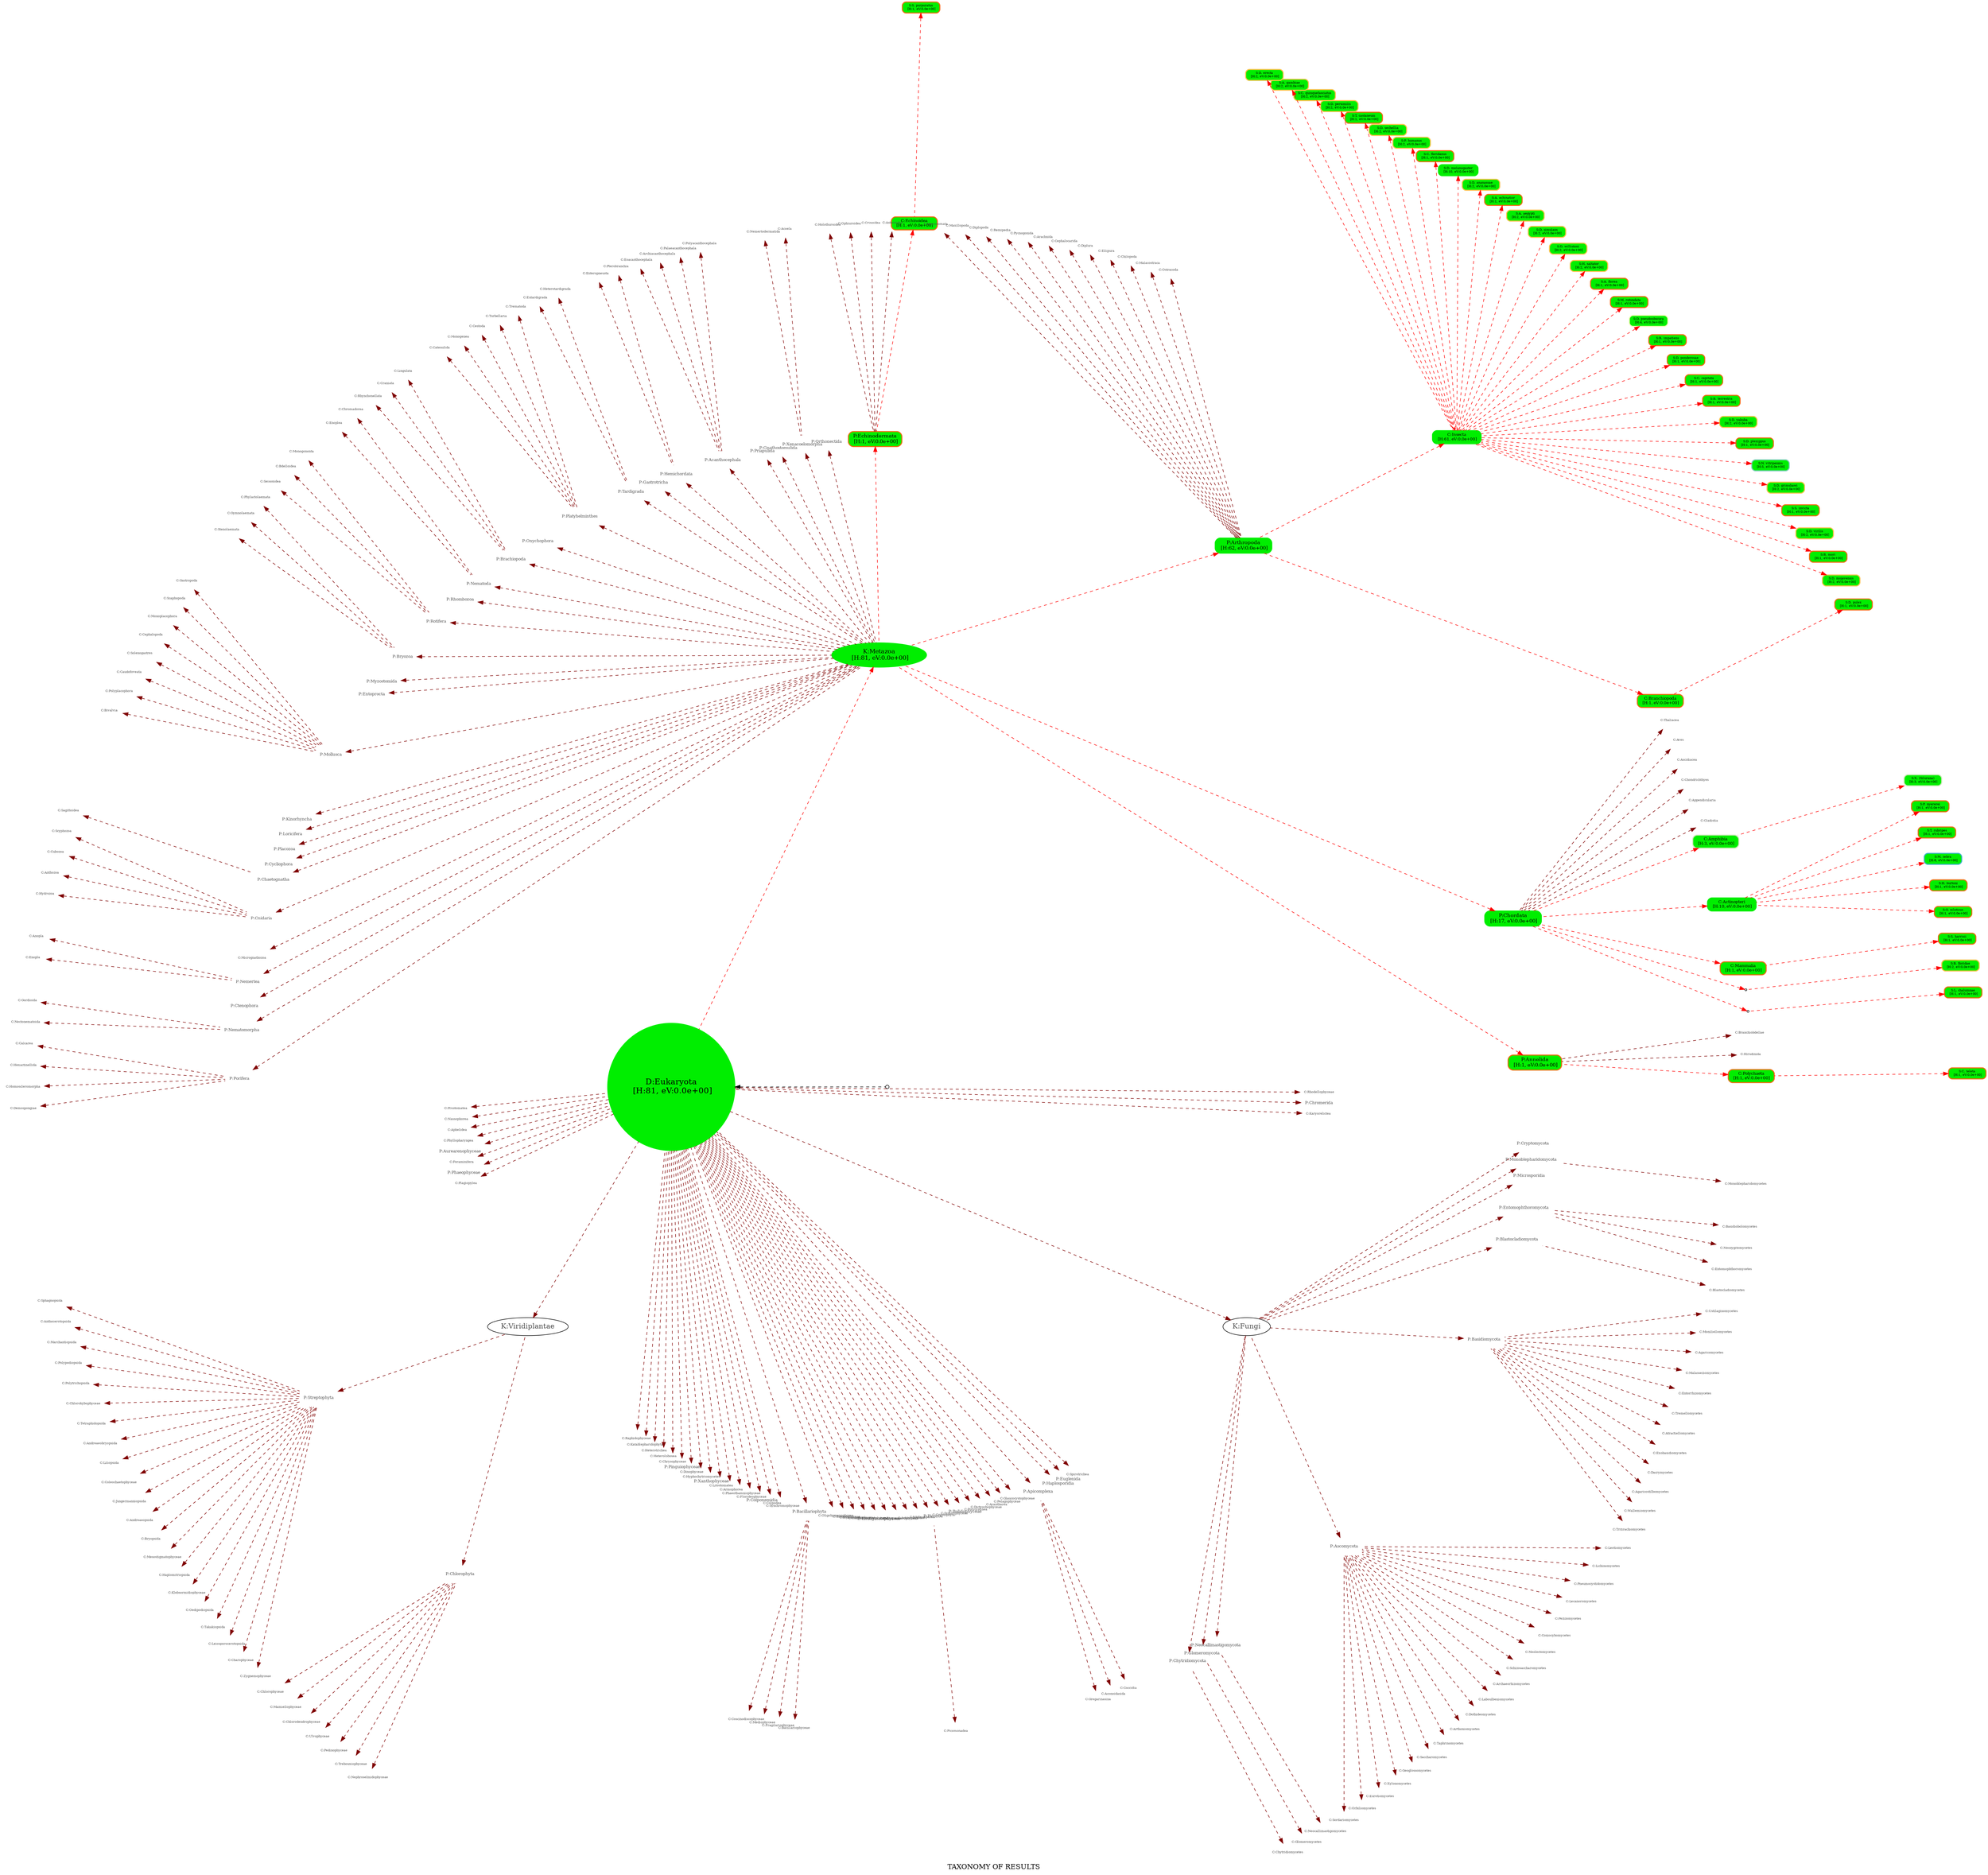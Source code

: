 digraph TaxG
    {
    root="N/D";
    layout=twopi;
    edge [style=dashed dir=back];
    node [shape=plaintext];
    ranksep=6;
    label = "TAXONOMY OF RESULTS";
    center = 1;
# --- NODES FOLLOW --- 
    "N/D"[shape=circle,label="",width=0.1,height=0.1]
    "S:D. mojavensis"[shape=box width=0.01 height=0.01 style="rounded,filled,bold" color="#fec44f"  fillcolor="#00ee00" tooltip="HITS: 2 , best eV:0.0e+00, avg eV:0.0e+00, worst eV:0.0e+00" fontsize=6  label="S:D. mojavensis\n [H:2, eV:0.0e+00]"]
    "P:Annelida"[shape=box width=0.01 height=0.01 style="rounded,filled,bold" color="#ec7014"  fillcolor="#00ee00" tooltip="HITS: 1 , best eV:0.0e+00, avg eV:0.0e+00, worst eV:0.0e+00" fontsize=10  label="P:Annelida\n [H:1, eV:0.0e+00]"]
    "S:B. mori"[shape=box width=0.01 height=0.01 style="rounded,filled,bold" color="#ec7014"  fillcolor="#00ee00" tooltip="HITS: 1 , best eV:0.0e+00, avg eV:0.0e+00, worst eV:0.0e+00" fontsize=6  label="S:B. mori\n [H:1, eV:0.0e+00]"]
    "S:D. virilis"[shape=box width=0.01 height=0.01 style="rounded,filled,bold" color="#fec44f"  fillcolor="#00ee00" tooltip="HITS: 2 , best eV:0.0e+00, avg eV:0.0e+00, worst eV:0.0e+00" fontsize=6  label="S:D. virilis\n [H:2, eV:0.0e+00]"]
    "S:S. invicta"[shape=box width=0.01 height=0.01 style="rounded,filled,bold" color="#ec7014"  fillcolor="#00ee00" tooltip="HITS: 1 , best eV:0.0e+00, avg eV:0.0e+00, worst eV:0.0e+00" fontsize=6  label="S:S. invicta\n [H:1, eV:0.0e+00]"]
    "S:O. niloticus"[shape=box width=0.01 height=0.01 style="rounded,filled,bold" color="#ec7014"  fillcolor="#00ee00" tooltip="HITS: 1 , best eV:0.0e+00, avg eV:0.0e+00, worst eV:0.0e+00" fontsize=6  label="S:O. niloticus\n [H:1, eV:0.0e+00]"]
    "&C:O:Coelacanthiformes"[shape=circle,label="",width=0.05,height=0.05]
    "S:D. grimshawi"[shape=box width=0.01 height=0.01 style="rounded,filled,bold" color="#fec44f"  fillcolor="#00ee00" tooltip="HITS: 2 , best eV:0.0e+00, avg eV:0.0e+00, worst eV:0.0e+00" fontsize=6  label="S:D. grimshawi\n [H:2, eV:0.0e+00]"]
    "S:N. vitripennis"[shape=box width=0.01 height=0.01 style="rounded,filled,bold" color="#7fcdbb"  fillcolor="#00ee00" tooltip="HITS: 5 , best eV:0.0e+00, avg eV:0.0e+00, worst eV:0.0e+00" fontsize=6  label="S:N. vitripennis\n [H:5, eV:0.0e+00]"]
    "&C:N/D"[shape=circle,label="",width=0.05,height=0.05]
    "C:Mammalia"[shape=box width=0.01 height=0.01 style="rounded,filled,bold" color="#ec7014"  fillcolor="#00ee00" tooltip="HITS: 1 , best eV:0.0e+00, avg eV:0.0e+00, worst eV:0.0e+00" fontsize=8  label="C:Mammalia\n [H:1, eV:0.0e+00]"]
    "P:Chordata"[shape=box width=0.01 height=0.01 style="rounded,filled,bold" color="#00ee00"  fillcolor="#00ee00" tooltip="HITS: 17 , best eV:0.0e+00, avg eV:0.0e+00, worst eV:0.0e+00" fontsize=10  label="P:Chordata\n [H:17, eV:0.0e+00]"]
    "S:X. (Silurana)"[shape=box width=0.01 height=0.01 style="rounded,filled,bold" color="#c7e9b4"  fillcolor="#00ee00" tooltip="HITS: 3 , best eV:0.0e+00, avg eV:0.0e+00, worst eV:0.0e+00" fontsize=6  label="S:X. (Silurana)\n [H:3, eV:0.0e+00]"]
    "S:D. plexippus"[shape=box width=0.01 height=0.01 style="rounded,filled,bold" color="#ec7014"  fillcolor="#00ee00" tooltip="HITS: 1 , best eV:0.0e+00, avg eV:0.0e+00, worst eV:0.0e+00" fontsize=6  label="S:D. plexippus\n [H:1, eV:0.0e+00]"]
    "S:D. yakuba"[shape=box width=0.01 height=0.01 style="rounded,filled,bold" color="#fec44f"  fillcolor="#00ee00" tooltip="HITS: 2 , best eV:0.0e+00, avg eV:0.0e+00, worst eV:0.0e+00" fontsize=6  label="S:D. yakuba\n [H:2, eV:0.0e+00]"]
    "S:D. pulex"[shape=box width=0.01 height=0.01 style="rounded,filled,bold" color="#ec7014"  fillcolor="#00ee00" tooltip="HITS: 1 , best eV:0.0e+00, avg eV:0.0e+00, worst eV:0.0e+00" fontsize=6  label="S:D. pulex\n [H:1, eV:0.0e+00]"]
    "S:B. terrestris"[shape=box width=0.01 height=0.01 style="rounded,filled,bold" color="#ec7014"  fillcolor="#00ee00" tooltip="HITS: 1 , best eV:0.0e+00, avg eV:0.0e+00, worst eV:0.0e+00" fontsize=6  label="S:B. terrestris\n [H:1, eV:0.0e+00]"]
    "S:C. capitata"[shape=box width=0.01 height=0.01 style="rounded,filled,bold" color="#ec7014"  fillcolor="#00ee00" tooltip="HITS: 1 , best eV:0.0e+00, avg eV:0.0e+00, worst eV:0.0e+00" fontsize=6  label="S:C. capitata\n [H:1, eV:0.0e+00]"]
    "P:Arthropoda"[shape=box width=0.01 height=0.01 style="rounded,filled,bold" color="#00ee00"  fillcolor="#00ee00" tooltip="HITS: 62 , best eV:0.0e+00, avg eV:5.7e-17, worst eV:3.5e-15" fontsize=10  label="P:Arthropoda\n [H:62, eV:0.0e+00]"]
    "S:D. ponderosae"[shape=box width=0.01 height=0.01 style="rounded,filled,bold" color="#ec7014"  fillcolor="#00ee00" tooltip="HITS: 1 , best eV:0.0e+00, avg eV:0.0e+00, worst eV:0.0e+00" fontsize=6  label="S:D. ponderosae\n [H:1, eV:0.0e+00]"]
    "S:S. purpuratus"[shape=box width=0.01 height=0.01 style="rounded,filled,bold" color="#ec7014"  fillcolor="#00ee00" tooltip="HITS: 1 , best eV:0.0e+00, avg eV:0.0e+00, worst eV:0.0e+00" fontsize=6  label="S:S. purpuratus\n [H:1, eV:0.0e+00]"]
    "S:B. impatiens"[shape=box width=0.01 height=0.01 style="rounded,filled,bold" color="#ec7014"  fillcolor="#00ee00" tooltip="HITS: 1 , best eV:0.0e+00, avg eV:0.0e+00, worst eV:0.0e+00" fontsize=6  label="S:B. impatiens\n [H:1, eV:0.0e+00]"]
    "S:D. pseudoobscura"[shape=box width=0.01 height=0.01 style="rounded,filled,bold" color="#edf8b1"  fillcolor="#00ee00" tooltip="HITS: 4 , best eV:0.0e+00, avg eV:0.0e+00, worst eV:0.0e+00" fontsize=6  label="S:D. pseudoobscura\n [H:4, eV:0.0e+00]"]
    "C:Echinoidea"[shape=box width=0.01 height=0.01 style="rounded,filled,bold" color="#ec7014"  fillcolor="#00ee00" tooltip="HITS: 1 , best eV:0.0e+00, avg eV:0.0e+00, worst eV:0.0e+00" fontsize=8  label="C:Echinoidea\n [H:1, eV:0.0e+00]"]
    "S:M. rotundata"[shape=box width=0.01 height=0.01 style="rounded,filled,bold" color="#ec7014"  fillcolor="#00ee00" tooltip="HITS: 1 , best eV:0.0e+00, avg eV:0.0e+00, worst eV:0.0e+00" fontsize=6  label="S:M. rotundata\n [H:1, eV:0.0e+00]"]
    "K:Metazoa"[shape=box width=0.01 height=0.01 style="rounded,filled,bold" color="#00ee00"  fillcolor="#00ee00" tooltip="HITS: 81 , best eV:0.0e+00, avg eV:4.3e-17, worst eV:3.5e-15" shape=ellipse fontsize=12  label="K:Metazoa\n [H:81, eV:0.0e+00]"]
    "S:H. burtoni"[shape=box width=0.01 height=0.01 style="rounded,filled,bold" color="#ec7014"  fillcolor="#00ee00" tooltip="HITS: 1 , best eV:0.0e+00, avg eV:0.0e+00, worst eV:0.0e+00" fontsize=6  label="S:H. burtoni\n [H:1, eV:0.0e+00]"]
    "S:A. florea"[shape=box width=0.01 height=0.01 style="rounded,filled,bold" color="#ec7014"  fillcolor="#00ee00" tooltip="HITS: 1 , best eV:0.0e+00, avg eV:0.0e+00, worst eV:0.0e+00" fontsize=6  label="S:A. florea\n [H:1, eV:0.0e+00]"]
    "C:Polychaeta"[shape=box width=0.01 height=0.01 style="rounded,filled,bold" color="#ec7014"  fillcolor="#00ee00" tooltip="HITS: 1 , best eV:0.0e+00, avg eV:0.0e+00, worst eV:0.0e+00" fontsize=8  label="C:Polychaeta\n [H:1, eV:0.0e+00]"]
    "C:Actinopteri"[shape=box width=0.01 height=0.01 style="rounded,filled,bold" color="#00ee00"  fillcolor="#00ee00" tooltip="HITS: 10 , best eV:0.0e+00, avg eV:0.0e+00, worst eV:0.0e+00" fontsize=8  label="C:Actinopteri\n [H:10, eV:0.0e+00]"]
    "S:H. saltator"[shape=box width=0.01 height=0.01 style="rounded,filled,bold" color="#fec44f"  fillcolor="#00ee00" tooltip="HITS: 2 , best eV:0.0e+00, avg eV:1.8e-15, worst eV:3.5e-15" fontsize=6  label="S:H. saltator\n [H:2, eV:0.0e+00]"]
    "S:D. willistoni"[shape=box width=0.01 height=0.01 style="rounded,filled,bold" color="#fec44f"  fillcolor="#00ee00" tooltip="HITS: 2 , best eV:0.0e+00, avg eV:0.0e+00, worst eV:0.0e+00" fontsize=6  label="S:D. willistoni\n [H:2, eV:0.0e+00]"]
    "S:D. simulans"[shape=box width=0.01 height=0.01 style="rounded,filled,bold" color="#fec44f"  fillcolor="#00ee00" tooltip="HITS: 2 , best eV:0.0e+00, avg eV:0.0e+00, worst eV:0.0e+00" fontsize=6  label="S:D. simulans\n [H:2, eV:0.0e+00]"]
    "S:A. aegypti"[shape=box width=0.01 height=0.01 style="rounded,filled,bold" color="#fec44f"  fillcolor="#00ee00" tooltip="HITS: 2 , best eV:0.0e+00, avg eV:0.0e+00, worst eV:0.0e+00" fontsize=6  label="S:A. aegypti\n [H:2, eV:0.0e+00]"]
    "C:Amphibia"[shape=box width=0.01 height=0.01 style="rounded,filled,bold" color="#c7e9b4"  fillcolor="#00ee00" tooltip="HITS: 3 , best eV:0.0e+00, avg eV:0.0e+00, worst eV:0.0e+00" fontsize=8  label="C:Amphibia\n [H:3, eV:0.0e+00]"]
    "S:A. echinatior"[shape=box width=0.01 height=0.01 style="rounded,filled,bold" color="#ec7014"  fillcolor="#00ee00" tooltip="HITS: 1 , best eV:0.0e+00, avg eV:0.0e+00, worst eV:0.0e+00" fontsize=6  label="S:A. echinatior\n [H:1, eV:0.0e+00]"]
    "S:D. ananassae"[shape=box width=0.01 height=0.01 style="rounded,filled,bold" color="#fec44f"  fillcolor="#00ee00" tooltip="HITS: 2 , best eV:0.0e+00, avg eV:0.0e+00, worst eV:0.0e+00" fontsize=6  label="S:D. ananassae\n [H:2, eV:0.0e+00]"]
    "S:D. melanogaster"[shape=box width=0.01 height=0.01 style="rounded,filled,bold" color="#00ee00"  fillcolor="#00ee00" tooltip="HITS: 10 , best eV:0.0e+00, avg eV:0.0e+00, worst eV:0.0e+00" fontsize=6  label="S:D. melanogaster\n [H:10, eV:0.0e+00]"]
    "S:L. chalumnae"[shape=box width=0.01 height=0.01 style="rounded,filled,bold" color="#ec7014"  fillcolor="#00ee00" tooltip="HITS: 1 , best eV:0.0e+00, avg eV:0.0e+00, worst eV:0.0e+00" fontsize=6  label="S:L. chalumnae\n [H:1, eV:0.0e+00]"]
    "S:C. floridanus"[shape=box width=0.01 height=0.01 style="rounded,filled,bold" color="#ec7014"  fillcolor="#00ee00" tooltip="HITS: 1 , best eV:0.0e+00, avg eV:0.0e+00, worst eV:0.0e+00" fontsize=6  label="S:C. floridanus\n [H:1, eV:0.0e+00]"]
    "S:P. humanus"[shape=box width=0.01 height=0.01 style="rounded,filled,bold" color="#fec44f"  fillcolor="#00ee00" tooltip="HITS: 2 , best eV:0.0e+00, avg eV:0.0e+00, worst eV:0.0e+00" fontsize=6  label="S:P. humanus\n [H:2, eV:0.0e+00]"]
    "S:D. sechellia"[shape=box width=0.01 height=0.01 style="rounded,filled,bold" color="#fec44f"  fillcolor="#00ee00" tooltip="HITS: 2 , best eV:0.0e+00, avg eV:0.0e+00, worst eV:0.0e+00" fontsize=6  label="S:D. sechellia\n [H:2, eV:0.0e+00]"]
    "S:T. castaneum"[shape=box width=0.01 height=0.01 style="rounded,filled,bold" color="#ec7014"  fillcolor="#00ee00" tooltip="HITS: 1 , best eV:0.0e+00, avg eV:0.0e+00, worst eV:0.0e+00" fontsize=6  label="S:T. castaneum\n [H:1, eV:0.0e+00]"]
    "S:D. persimilis"[shape=box width=0.01 height=0.01 style="rounded,filled,bold" color="#fec44f"  fillcolor="#00ee00" tooltip="HITS: 2 , best eV:0.0e+00, avg eV:0.0e+00, worst eV:0.0e+00" fontsize=6  label="S:D. persimilis\n [H:2, eV:0.0e+00]"]
    "S:C. quinquefasciatus"[shape=box width=0.01 height=0.01 style="rounded,filled,bold" color="#fec44f"  fillcolor="#00ee00" tooltip="HITS: 2 , best eV:0.0e+00, avg eV:0.0e+00, worst eV:0.0e+00" fontsize=6  label="S:C. quinquefasciatus\n [H:2, eV:0.0e+00]"]
    "S:S. harrisii"[shape=box width=0.01 height=0.01 style="rounded,filled,bold" color="#ec7014"  fillcolor="#00ee00" tooltip="HITS: 1 , best eV:0.0e+00, avg eV:0.0e+00, worst eV:0.0e+00" fontsize=6  label="S:S. harrisii\n [H:1, eV:0.0e+00]"]
    "P:Echinodermata"[shape=box width=0.01 height=0.01 style="rounded,filled,bold" color="#ec7014"  fillcolor="#00ee00" tooltip="HITS: 1 , best eV:0.0e+00, avg eV:0.0e+00, worst eV:0.0e+00" fontsize=10  label="P:Echinodermata\n [H:1, eV:0.0e+00]"]
    "S:A. gambiae"[shape=box width=0.01 height=0.01 style="rounded,filled,bold" color="#fec44f"  fillcolor="#00ee00" tooltip="HITS: 2 , best eV:0.0e+00, avg eV:0.0e+00, worst eV:0.0e+00" fontsize=6  label="S:A. gambiae\n [H:2, eV:0.0e+00]"]
    "S:M. zebra"[shape=box width=0.01 height=0.01 style="rounded,filled,bold" color="#41b6c4"  fillcolor="#00ee00" tooltip="HITS: 6 , best eV:0.0e+00, avg eV:0.0e+00, worst eV:0.0e+00" fontsize=6  label="S:M. zebra\n [H:6, eV:0.0e+00]"]
    "S:T. rubripes"[shape=box width=0.01 height=0.01 style="rounded,filled,bold" color="#ec7014"  fillcolor="#00ee00" tooltip="HITS: 1 , best eV:0.0e+00, avg eV:0.0e+00, worst eV:0.0e+00" fontsize=6  label="S:T. rubripes\n [H:1, eV:0.0e+00]"]
    "S:P. nyererei"[shape=box width=0.01 height=0.01 style="rounded,filled,bold" color="#ec7014"  fillcolor="#00ee00" tooltip="HITS: 1 , best eV:0.0e+00, avg eV:0.0e+00, worst eV:0.0e+00" fontsize=6  label="S:P. nyererei\n [H:1, eV:0.0e+00]"]
    "S:D. erecta"[shape=box width=0.01 height=0.01 style="rounded,filled,bold" color="#fec44f"  fillcolor="#00ee00" tooltip="HITS: 2 , best eV:0.0e+00, avg eV:0.0e+00, worst eV:0.0e+00" fontsize=6  label="S:D. erecta\n [H:2, eV:0.0e+00]"]
    "C:Branchiopoda"[shape=box width=0.01 height=0.01 style="rounded,filled,bold" color="#ec7014"  fillcolor="#00ee00" tooltip="HITS: 1 , best eV:0.0e+00, avg eV:0.0e+00, worst eV:0.0e+00" fontsize=8  label="C:Branchiopoda\n [H:1, eV:0.0e+00]"]
    "C:Insecta"[shape=box width=0.01 height=0.01 style="rounded,filled,bold" color="#00ee00"  fillcolor="#00ee00" tooltip="HITS: 61 , best eV:0.0e+00, avg eV:5.8e-17, worst eV:3.5e-15" fontsize=8  label="C:Insecta\n [H:61, eV:0.0e+00]"]
    "S:C. teleta"[shape=box width=0.01 height=0.01 style="rounded,filled,bold" color="#ec7014"  fillcolor="#00ee00" tooltip="HITS: 1 , best eV:0.0e+00, avg eV:0.0e+00, worst eV:0.0e+00" fontsize=6  label="S:C. teleta\n [H:1, eV:0.0e+00]"]
    "S:B. floridae"[shape=box width=0.01 height=0.01 style="rounded,filled,bold" color="#fec44f"  fillcolor="#00ee00" tooltip="HITS: 2 , best eV:0.0e+00, avg eV:0.0e+00, worst eV:0.0e+00" fontsize=6  label="S:B. floridae\n [H:2, eV:0.0e+00]"]
    "D:Eukaryota"[shape=box width=0.01 height=0.01 style="rounded,filled,bold" color="#00ee00"  fillcolor="#00ee00" tooltip="HITS: 81 , best eV:0.0e+00, avg eV:4.3e-17, worst eV:3.5e-15" shape=circle fontsize=16  label="D:Eukaryota\n [H:81, eV:0.0e+00]"]
# ---> TAXONOMY NODES FOLLOW <--- 
    "P:Orthonectida"[ fontcolor="#505050" fontsize=8 ]
    "C:Chlorophyceae"[ fontcolor="#505050" fontsize=6 ]
    "C:Prostomatea"[ fontcolor="#505050" fontsize=6 ]
    "P:Xenacoelomorpha"[ fontcolor="#505050" fontsize=8 ]
    "C:Ostracoda"[ fontcolor="#505050" fontsize=6 ]
    "C:Entomophthoromycetes"[ fontcolor="#505050" fontsize=6 ]
    "C:Nassophorea"[ fontcolor="#505050" fontsize=6 ]
    "P:Gnathostomulida"[ fontcolor="#505050" fontsize=8 ]
    "C:Tritirachiomycetes"[ fontcolor="#505050" fontsize=6 ]
    "P:Chytridiomycota"[ fontcolor="#505050" fontsize=8 ]
    "C:Aphelidea"[ fontcolor="#505050" fontsize=6 ]
    "C:Sphagnopsida"[ fontcolor="#505050" fontsize=6 ]
    "C:Phylactolaemata"[ fontcolor="#505050" fontsize=6 ]
    "C:Anopla"[ fontcolor="#505050" fontsize=6 ]
    "C:Lingulata"[ fontcolor="#505050" fontsize=6 ]
    "C:Phyllopharyngea"[ fontcolor="#505050" fontsize=6 ]
    "C:Gordioida"[ fontcolor="#505050" fontsize=6 ]
    "P:Aurearenophyceae"[ fontcolor="#505050" fontsize=8 ]
    "P:Priapulida"[ fontcolor="#505050" fontsize=8 ]
    "C:Foraminifera"[ fontcolor="#505050" fontsize=6 ]
    "P:Acanthocephala"[ fontcolor="#505050" fontsize=8 ]
    "P:Phaeophyceae"[ fontcolor="#505050" fontsize=8 ]
    "C:Gastropoda"[ fontcolor="#505050" fontsize=6 ]
    "P:Hemichordata"[ fontcolor="#505050" fontsize=8 ]
    "C:Mamiellophyceae"[ fontcolor="#505050" fontsize=6 ]
    "C:Pterobranchia"[ fontcolor="#505050" fontsize=6 ]
    "C:Calcarea"[ fontcolor="#505050" fontsize=6 ]
    "C:Hexactinellida"[ fontcolor="#505050" fontsize=6 ]
    "C:Anthocerotopsida"[ fontcolor="#505050" fontsize=6 ]
    "C:Scaphopoda"[ fontcolor="#505050" fontsize=6 ]
    "C:Plagiopylea"[ fontcolor="#505050" fontsize=6 ]
    "C:Coscinodiscophyceae"[ fontcolor="#505050" fontsize=6 ]
    "C:Sordariomycetes"[ fontcolor="#505050" fontsize=6 ]
    "C:Chlorodendrophyceae"[ fontcolor="#505050" fontsize=6 ]
    "C:Homoscleromorpha"[ fontcolor="#505050" fontsize=6 ]
    "C:Wallemiomycetes"[ fontcolor="#505050" fontsize=6 ]
    "C:Orbiliomycetes"[ fontcolor="#505050" fontsize=6 ]
    "C:Malacostraca"[ fontcolor="#505050" fontsize=6 ]
    "C:Asteroidea"[ fontcolor="#505050" fontsize=6 ]
    "C:Crinoidea"[ fontcolor="#505050" fontsize=6 ]
    "P:Gastrotricha"[ fontcolor="#505050" fontsize=8 ]
    "K:Viridiplantae"[ fontcolor="#505050" shape=ellipse fontsize=14 ]
    "C:Ulvophyceae"[ fontcolor="#505050" fontsize=6 ]
    "P:Tardigrada"[ fontcolor="#505050" fontsize=8 ]
    "C:Marchantiopsida"[ fontcolor="#505050" fontsize=6 ]
    "C:Neocallimastigomycetes"[ fontcolor="#505050" fontsize=6 ]
    "P:Platyhelminthes"[ fontcolor="#505050" fontsize=8 ]
    "C:Polypodiopsida"[ fontcolor="#505050" fontsize=6 ]
    "C:Neozygitomycetes"[ fontcolor="#505050" fontsize=6 ]
    "C:Eurotiomycetes"[ fontcolor="#505050" fontsize=6 ]
    "C:Xylonomycetes"[ fontcolor="#505050" fontsize=6 ]
    "C:Chilopoda"[ fontcolor="#505050" fontsize=6 ]
    "C:Ellipura"[ fontcolor="#505050" fontsize=6 ]
    "P:Onychophora"[ fontcolor="#505050" fontsize=8 ]
    "C:Chromadorea"[ fontcolor="#505050" fontsize=6 ]
    "C:Polytrichopsida"[ fontcolor="#505050" fontsize=6 ]
    "C:Gregarinasina"[ fontcolor="#505050" fontsize=6 ]
    "C:Raphidophyceae"[ fontcolor="#505050" fontsize=6 ]
    "C:Mediophyceae"[ fontcolor="#505050" fontsize=6 ]
    "C:Geoglossomycetes"[ fontcolor="#505050" fontsize=6 ]
    "C:Katablepharidophyta"[ fontcolor="#505050" fontsize=6 ]
    "C:Heterotrichea"[ fontcolor="#505050" fontsize=6 ]
    "C:Agaricostilbomycetes"[ fontcolor="#505050" fontsize=6 ]
    "C:Gymnolaemata"[ fontcolor="#505050" fontsize=6 ]
    "C:Craniata"[ fontcolor="#505050" fontsize=6 ]
    "P:Brachiopoda"[ fontcolor="#505050" fontsize=8 ]
    "C:Monoblepharidomycetes"[ fontcolor="#505050" fontsize=6 ]
    "P:Glomeromycota"[ fontcolor="#505050" fontsize=8 ]
    "C:Basidiobolomycetes"[ fontcolor="#505050" fontsize=6 ]
    "P:Nematoda"[ fontcolor="#505050" fontsize=8 ]
    "C:Ophiuroidea"[ fontcolor="#505050" fontsize=6 ]
    "P:Neocallimastigomycota"[ fontcolor="#505050" fontsize=8 ]
    "C:Heterolobosea"[ fontcolor="#505050" fontsize=6 ]
    "C:Saccharomycetes"[ fontcolor="#505050" fontsize=6 ]
    "P:Rhombozoa"[ fontcolor="#505050" fontsize=8 ]
    "C:Taphrinomycetes"[ fontcolor="#505050" fontsize=6 ]
    "C:Chrysophyceae"[ fontcolor="#505050" fontsize=6 ]
    "C:Chytridiomycetes"[ fontcolor="#505050" fontsize=6 ]
    "P:Rotifera"[ fontcolor="#505050" fontsize=8 ]
    "P:Bryozoa"[ fontcolor="#505050" fontsize=8 ]
    "C:Arthoniomycetes"[ fontcolor="#505050" fontsize=6 ]
    "C:Diplura"[ fontcolor="#505050" fontsize=6 ]
    "C:Dothideomycetes"[ fontcolor="#505050" fontsize=6 ]
    "C:Laboulbeniomycetes"[ fontcolor="#505050" fontsize=6 ]
    "P:Pinguiophyceae"[ fontcolor="#505050" fontsize=8 ]
    "C:Polyacanthocephala"[ fontcolor="#505050" fontsize=6 ]
    "C:Dinophyceae"[ fontcolor="#505050" fontsize=6 ]
    "C:Hyphochytriomycetes"[ fontcolor="#505050" fontsize=6 ]
    "C:Holothuroidea"[ fontcolor="#505050" fontsize=6 ]
    "C:Aconoidasida"[ fontcolor="#505050" fontsize=6 ]
    "P:Myzostomida"[ fontcolor="#505050" fontsize=8 ]
    "P:Xanthophyceae"[ fontcolor="#505050" fontsize=8 ]
    "C:Litostomatea"[ fontcolor="#505050" fontsize=6 ]
    "C:Acoela"[ fontcolor="#505050" fontsize=6 ]
    "C:Dacrymycetes"[ fontcolor="#505050" fontsize=6 ]
    "P:Ascomycota"[ fontcolor="#505050" fontsize=8 ]
    "P:Entoprocta"[ fontcolor="#505050" fontsize=8 ]
    "C:Pedinophyceae"[ fontcolor="#505050" fontsize=6 ]
    "C:Armophorea"[ fontcolor="#505050" fontsize=6 ]
    "C:Palaeacanthocephala"[ fontcolor="#505050" fontsize=6 ]
    "C:Phaeothamniophyceae"[ fontcolor="#505050" fontsize=6 ]
    "C:Scyphozoa"[ fontcolor="#505050" fontsize=6 ]
    "P:Mollusca"[ fontcolor="#505050" fontsize=8 ]
    "C:Monoplacophora"[ fontcolor="#505050" fontsize=6 ]
    "C:Exobasidiomycetes"[ fontcolor="#505050" fontsize=6 ]
    "C:Florideophyceae"[ fontcolor="#505050" fontsize=6 ]
    "C:Rhynchonellata"[ fontcolor="#505050" fontsize=6 ]
    "P:Basidiomycota"[ fontcolor="#505050" fontsize=8 ]
    "C:Atractiellomycetes"[ fontcolor="#505050" fontsize=6 ]
    "C:Trematoda"[ fontcolor="#505050" fontsize=6 ]
    "P:Blastocladiomycota"[ fontcolor="#505050" fontsize=8 ]
    "P:Colponemidia"[ fontcolor="#505050" fontsize=8 ]
    "C:Archaeorhizomycetes"[ fontcolor="#505050" fontsize=6 ]
    "C:Cephalocarida"[ fontcolor="#505050" fontsize=6 ]
    "P:Kinorhyncha"[ fontcolor="#505050" fontsize=8 ]
    "P:Streptophyta"[ fontcolor="#505050" fontsize=8 ]
    "C:Colpodea"[ fontcolor="#505050" fontsize=6 ]
    "C:Cladistia"[ fontcolor="#505050" fontsize=6 ]
    "C:Synchromophyceae"[ fontcolor="#505050" fontsize=6 ]
    "P:Bacillariophyta"[ fontcolor="#505050" fontsize=8 ]
    "C:Chlorokybophyceae"[ fontcolor="#505050" fontsize=6 ]
    "C:Oligohymenophorea"[ fontcolor="#505050" fontsize=6 ]
    "C:Tetraphidopsida"[ fontcolor="#505050" fontsize=6 ]
    "P:Loricifera"[ fontcolor="#505050" fontsize=8 ]
    "C:Cubozoa"[ fontcolor="#505050" fontsize=6 ]
    "C:Glomeromycetes"[ fontcolor="#505050" fontsize=6 ]
    "C:Enoplea"[ fontcolor="#505050" fontsize=6 ]
    "C:Cephalopoda"[ fontcolor="#505050" fontsize=6 ]
    "C:Bangiophyceae"[ fontcolor="#505050" fontsize=6 ]
    "C:Stylonematophyceae"[ fontcolor="#505050" fontsize=6 ]
    "C:Tremellomycetes"[ fontcolor="#505050" fontsize=6 ]
    "C:Coccidia"[ fontcolor="#505050" fontsize=6 ]
    "P:Placozoa"[ fontcolor="#505050" fontsize=8 ]
    "C:Andreaeobryopsida"[ fontcolor="#505050" fontsize=6 ]
    "P:Entomophthoromycota"[ fontcolor="#505050" fontsize=8 ]
    "C:Schizosaccharomycetes"[ fontcolor="#505050" fontsize=6 ]
    "C:Compsopogonophyceae"[ fontcolor="#505050" fontsize=6 ]
    "P:Eustigmatophyceae"[ fontcolor="#505050" fontsize=8 ]
    "C:Trebouxiophyceae"[ fontcolor="#505050" fontsize=6 ]
    "C:Liliopsida"[ fontcolor="#505050" fontsize=6 ]
    "C:Coleochaetophyceae"[ fontcolor="#505050" fontsize=6 ]
    "P:Microsporidia"[ fontcolor="#505050" fontsize=8 ]
    "C:Placididea"[ fontcolor="#505050" fontsize=6 ]
    "C:Heterotardigrada"[ fontcolor="#505050" fontsize=6 ]
    "C:Jungermanniopsida"[ fontcolor="#505050" fontsize=6 ]
    "C:Turbellaria"[ fontcolor="#505050" fontsize=6 ]
    "C:Chrysomerophyceae"[ fontcolor="#505050" fontsize=6 ]
    "C:Andreaeopsida"[ fontcolor="#505050" fontsize=6 ]
    "C:Eutardigrada"[ fontcolor="#505050" fontsize=6 ]
    "C:Entorrhizomycetes"[ fontcolor="#505050" fontsize=6 ]
    "C:Arachnida"[ fontcolor="#505050" fontsize=6 ]
    "C:Fragilariophyceae"[ fontcolor="#505050" fontsize=6 ]
    "C:Bryopsida"[ fontcolor="#505050" fontsize=6 ]
    "C:Malasseziomycetes"[ fontcolor="#505050" fontsize=6 ]
    "C:Actinophryidae"[ fontcolor="#505050" fontsize=6 ]
    "C:Ichthyosporea"[ fontcolor="#505050" fontsize=6 ]
    "C:Appendicularia"[ fontcolor="#505050" fontsize=6 ]
    "C:Neolectomycetes"[ fontcolor="#505050" fontsize=6 ]
    "P:Chlorophyta"[ fontcolor="#505050" fontsize=8 ]
    "C:Coniocybomycetes"[ fontcolor="#505050" fontsize=6 ]
    "P:Picozoa"[ fontcolor="#505050" fontsize=8 ]
    "C:Picomonadea"[ fontcolor="#505050" fontsize=6 ]
    "C:Bacillariophyceae"[ fontcolor="#505050" fontsize=6 ]
    "C:Monogononta"[ fontcolor="#505050" fontsize=6 ]
    "C:Solenogastres"[ fontcolor="#505050" fontsize=6 ]
    "P:Cycliophora"[ fontcolor="#505050" fontsize=8 ]
    "C:Cestoda"[ fontcolor="#505050" fontsize=6 ]
    "C:Anthozoa"[ fontcolor="#505050" fontsize=6 ]
    "C:Chondrichthyes"[ fontcolor="#505050" fontsize=6 ]
    "C:Mesostigmatophyceae"[ fontcolor="#505050" fontsize=6 ]
    "P:Monoblepharidomycota"[ fontcolor="#505050" fontsize=8 ]
    "P:Chaetognatha"[ fontcolor="#505050" fontsize=8 ]
    "C:Cryptophyta"[ fontcolor="#505050" fontsize=6 ]
    "C:Pycnogonida"[ fontcolor="#505050" fontsize=6 ]
    "C:Agaricomycetes"[ fontcolor="#505050" fontsize=6 ]
    "C:Haplomitriopsida"[ fontcolor="#505050" fontsize=6 ]
    "C:Klebsormidiophyceae"[ fontcolor="#505050" fontsize=6 ]
    "C:Monogenea"[ fontcolor="#505050" fontsize=6 ]
    "C:Blastocladiomycetes"[ fontcolor="#505050" fontsize=6 ]
    "C:Bdelloidea"[ fontcolor="#505050" fontsize=6 ]
    "C:Oedipodiopsida"[ fontcolor="#505050" fontsize=6 ]
    "C:Seisonidea"[ fontcolor="#505050" fontsize=6 ]
    "C:Sagittoidea"[ fontcolor="#505050" fontsize=6 ]
    "C:Takakiopsida"[ fontcolor="#505050" fontsize=6 ]
    "C:Pezizomycetes"[ fontcolor="#505050" fontsize=6 ]
    "C:Enopla"[ fontcolor="#505050" fontsize=6 ]
    "C:Hirudinida"[ fontcolor="#505050" fontsize=6 ]
    "P:Cnidaria"[ fontcolor="#505050" fontsize=8 ]
    "C:Lecanoromycetes"[ fontcolor="#505050" fontsize=6 ]
    "C:Micrognathozoa"[ fontcolor="#505050" fontsize=6 ]
    "C:Ascidiacea"[ fontcolor="#505050" fontsize=6 ]
    "C:Remipedia"[ fontcolor="#505050" fontsize=6 ]
    "C:Diplopoda"[ fontcolor="#505050" fontsize=6 ]
    "P:Nemertea"[ fontcolor="#505050" fontsize=8 ]
    "C:Synurophyceae"[ fontcolor="#505050" fontsize=6 ]
    "C:Hydrozoa"[ fontcolor="#505050" fontsize=6 ]
    "C:Archiacanthocephala"[ fontcolor="#505050" fontsize=6 ]
    "P:Ctenophora"[ fontcolor="#505050" fontsize=8 ]
    "P:Nematomorpha"[ fontcolor="#505050" fontsize=8 ]
    "P:Bolidophyceae"[ fontcolor="#505050" fontsize=8 ]
    "C:Pneumocystidomycetes"[ fontcolor="#505050" fontsize=6 ]
    "C:Maxillopoda"[ fontcolor="#505050" fontsize=6 ]
    "C:Leiosporocerotopsida"[ fontcolor="#505050" fontsize=6 ]
    "C:Aves"[ fontcolor="#505050" fontsize=6 ]
    "C:Nemertodermatida"[ fontcolor="#505050" fontsize=6 ]
    "C:Polycystinea"[ fontcolor="#505050" fontsize=6 ]
    "C:Charophyceae"[ fontcolor="#505050" fontsize=6 ]
    "C:Caudofoveata"[ fontcolor="#505050" fontsize=6 ]
    "C:Enteropneusta"[ fontcolor="#505050" fontsize=6 ]
    "C:Dictyochophyceae"[ fontcolor="#505050" fontsize=6 ]
    "C:Acantharea"[ fontcolor="#505050" fontsize=6 ]
    "C:Pelagophyceae"[ fontcolor="#505050" fontsize=6 ]
    "P:Porifera"[ fontcolor="#505050" fontsize=8 ]
    "P:Cryptomycota"[ fontcolor="#505050" fontsize=8 ]
    "C:Zygnemophyceae"[ fontcolor="#505050" fontsize=6 ]
    "C:Glaucocystophyceae"[ fontcolor="#505050" fontsize=6 ]
    "C:Eoacanthocephala"[ fontcolor="#505050" fontsize=6 ]
    "C:Catenulida"[ fontcolor="#505050" fontsize=6 ]
    "P:Apicomplexa"[ fontcolor="#505050" fontsize=8 ]
    "C:Nephroselmidophyceae"[ fontcolor="#505050" fontsize=6 ]
    "C:Nectonematoida"[ fontcolor="#505050" fontsize=6 ]
    "P:Haplosporidia"[ fontcolor="#505050" fontsize=8 ]
    "P:Euglenida"[ fontcolor="#505050" fontsize=8 ]
    "C:Spirotrichea"[ fontcolor="#505050" fontsize=6 ]
    "K:Fungi"[ fontcolor="#505050" shape=ellipse fontsize=14 ]
    "C:Polyplacophora"[ fontcolor="#505050" fontsize=6 ]
    "C:Thaliacea"[ fontcolor="#505050" fontsize=6 ]
    "C:Lichinomycetes"[ fontcolor="#505050" fontsize=6 ]
    "C:Karyorelictea"[ fontcolor="#505050" fontsize=6 ]
    "P:Chromerida"[ fontcolor="#505050" fontsize=8 ]
    "C:Demospongiae"[ fontcolor="#505050" fontsize=6 ]
    "C:Stenolaemata"[ fontcolor="#505050" fontsize=6 ]
    "C:Rhodellophyceae"[ fontcolor="#505050" fontsize=6 ]
    "C:Leotiomycetes"[ fontcolor="#505050" fontsize=6 ]
    "C:Moniliellomycetes"[ fontcolor="#505050" fontsize=6 ]
    "C:Merostomata"[ fontcolor="#505050" fontsize=6 ]
    "C:Branchiobdellae"[ fontcolor="#505050" fontsize=6 ]
    "C:Ustilaginomycetes"[ fontcolor="#505050" fontsize=6 ]
    "C:Bivalvia"[ fontcolor="#505050" fontsize=6 ]
# --- EDGES FOLLOW --- 
    "S:D. mojavensis" -> "C:Insecta"[color = "#ff0000" ];
    "P:Annelida" -> "K:Metazoa"[color = "#ff0000" ];
    "S:B. mori" -> "C:Insecta"[color = "#ff0000" ];
    "S:D. virilis" -> "C:Insecta"[color = "#ff0000" ];
    "S:S. invicta" -> "C:Insecta"[color = "#ff0000" ];
    "S:O. niloticus" -> "C:Actinopteri"[color = "#ff0000" ];
    "&C:O:Coelacanthiformes" -> "P:Chordata"[color = "#ff0000" ];
    "S:D. grimshawi" -> "C:Insecta"[color = "#ff0000" ];
    "S:N. vitripennis" -> "C:Insecta"[color = "#ff0000" ];
    "&C:N/D" -> "P:Chordata"[color = "#ff0000" ];
    "C:Mammalia" -> "P:Chordata"[color = "#ff0000" ];
    "P:Chordata" -> "K:Metazoa"[color = "#ff0000" ];
    "S:X. (Silurana)" -> "C:Amphibia"[color = "#ff0000" ];
    "S:D. plexippus" -> "C:Insecta"[color = "#ff0000" ];
    "S:D. yakuba" -> "C:Insecta"[color = "#ff0000" ];
    "S:D. pulex" -> "C:Branchiopoda"[color = "#ff0000" ];
    "S:B. terrestris" -> "C:Insecta"[color = "#ff0000" ];
    "S:C. capitata" -> "C:Insecta"[color = "#ff0000" ];
    "P:Arthropoda" -> "K:Metazoa"[color = "#ff0000" ];
    "S:D. ponderosae" -> "C:Insecta"[color = "#ff0000" ];
    "S:S. purpuratus" -> "C:Echinoidea"[color = "#ff0000" ];
    "S:B. impatiens" -> "C:Insecta"[color = "#ff0000" ];
    "S:D. pseudoobscura" -> "C:Insecta"[color = "#ff0000" ];
    "C:Echinoidea" -> "P:Echinodermata"[color = "#ff0000" ];
    "S:M. rotundata" -> "C:Insecta"[color = "#ff0000" ];
    "K:Metazoa" -> "D:Eukaryota"[color = "#ff0000" ];
    "S:H. burtoni" -> "C:Actinopteri"[color = "#ff0000" ];
    "S:A. florea" -> "C:Insecta"[color = "#ff0000" ];
    "C:Polychaeta" -> "P:Annelida"[color = "#ff0000" ];
    "C:Actinopteri" -> "P:Chordata"[color = "#ff0000" ];
    "S:H. saltator" -> "C:Insecta"[color = "#ff0000" ];
    "S:D. willistoni" -> "C:Insecta"[color = "#ff0000" ];
    "S:D. simulans" -> "C:Insecta"[color = "#ff0000" ];
    "S:A. aegypti" -> "C:Insecta"[color = "#ff0000" ];
    "C:Amphibia" -> "P:Chordata"[color = "#ff0000" ];
    "S:A. echinatior" -> "C:Insecta"[color = "#ff0000" ];
    "S:D. ananassae" -> "C:Insecta"[color = "#ff0000" ];
    "S:D. melanogaster" -> "C:Insecta"[color = "#ff0000" ];
    "S:L. chalumnae" -> "&C:O:Coelacanthiformes"[color = "#ff0000" ];
    "S:C. floridanus" -> "C:Insecta"[color = "#ff0000" ];
    "S:P. humanus" -> "C:Insecta"[color = "#ff0000" ];
    "S:D. sechellia" -> "C:Insecta"[color = "#ff0000" ];
    "S:T. castaneum" -> "C:Insecta"[color = "#ff0000" ];
    "S:D. persimilis" -> "C:Insecta"[color = "#ff0000" ];
    "S:C. quinquefasciatus" -> "C:Insecta"[color = "#ff0000" ];
    "S:S. harrisii" -> "C:Mammalia"[color = "#ff0000" ];
    "P:Echinodermata" -> "K:Metazoa"[color = "#ff0000" ];
    "S:A. gambiae" -> "C:Insecta"[color = "#ff0000" ];
    "S:M. zebra" -> "C:Actinopteri"[color = "#ff0000" ];
    "S:T. rubripes" -> "C:Actinopteri"[color = "#ff0000" ];
    "S:P. nyererei" -> "C:Actinopteri"[color = "#ff0000" ];
    "S:D. erecta" -> "C:Insecta"[color = "#ff0000" ];
    "C:Branchiopoda" -> "P:Arthropoda"[color = "#ff0000" ];
    "C:Insecta" -> "P:Arthropoda"[color = "#ff0000" ];
    "S:C. teleta" -> "C:Polychaeta"[color = "#ff0000" ];
    "S:B. floridae" -> "&C:N/D"[color = "#ff0000" ];
    "D:Eukaryota" -> "N/D"[];
# ---> TAXONOMY EDGES FOLLOW <--- 
    "P:Orthonectida" -> "K:Metazoa" [ color = "#800000" ]
    "C:Chlorophyceae" -> "P:Chlorophyta" [ color = "#800000" ]
    "C:Prostomatea" -> "D:Eukaryota" [ color = "#800000" ]
    "P:Xenacoelomorpha" -> "K:Metazoa" [ color = "#800000" ]
    "C:Ostracoda" -> "P:Arthropoda" [ color = "#800000" ]
    "C:Entomophthoromycetes" -> "P:Entomophthoromycota" [ color = "#800000" ]
    "C:Nassophorea" -> "D:Eukaryota" [ color = "#800000" ]
    "P:Gnathostomulida" -> "K:Metazoa" [ color = "#800000" ]
    "C:Tritirachiomycetes" -> "P:Basidiomycota" [ color = "#800000" ]
    "P:Chytridiomycota" -> "K:Fungi" [ color = "#800000" ]
    "C:Aphelidea" -> "D:Eukaryota" [ color = "#800000" ]
    "C:Sphagnopsida" -> "P:Streptophyta" [ color = "#800000" ]
    "C:Phylactolaemata" -> "P:Bryozoa" [ color = "#800000" ]
    "C:Anopla" -> "P:Nemertea" [ color = "#800000" ]
    "C:Lingulata" -> "P:Brachiopoda" [ color = "#800000" ]
    "C:Phyllopharyngea" -> "D:Eukaryota" [ color = "#800000" ]
    "C:Gordioida" -> "P:Nematomorpha" [ color = "#800000" ]
    "P:Aurearenophyceae" -> "D:Eukaryota" [ color = "#800000" ]
    "P:Priapulida" -> "K:Metazoa" [ color = "#800000" ]
    "C:Foraminifera" -> "D:Eukaryota" [ color = "#800000" ]
    "P:Acanthocephala" -> "K:Metazoa" [ color = "#800000" ]
    "P:Phaeophyceae" -> "D:Eukaryota" [ color = "#800000" ]
    "C:Gastropoda" -> "P:Mollusca" [ color = "#800000" ]
    "P:Hemichordata" -> "K:Metazoa" [ color = "#800000" ]
    "C:Mamiellophyceae" -> "P:Chlorophyta" [ color = "#800000" ]
    "C:Pterobranchia" -> "P:Hemichordata" [ color = "#800000" ]
    "C:Calcarea" -> "P:Porifera" [ color = "#800000" ]
    "C:Hexactinellida" -> "P:Porifera" [ color = "#800000" ]
    "C:Anthocerotopsida" -> "P:Streptophyta" [ color = "#800000" ]
    "C:Scaphopoda" -> "P:Mollusca" [ color = "#800000" ]
    "C:Plagiopylea" -> "D:Eukaryota" [ color = "#800000" ]
    "C:Coscinodiscophyceae" -> "P:Bacillariophyta" [ color = "#800000" ]
    "C:Sordariomycetes" -> "P:Ascomycota" [ color = "#800000" ]
    "C:Chlorodendrophyceae" -> "P:Chlorophyta" [ color = "#800000" ]
    "C:Homoscleromorpha" -> "P:Porifera" [ color = "#800000" ]
    "C:Wallemiomycetes" -> "P:Basidiomycota" [ color = "#800000" ]
    "C:Orbiliomycetes" -> "P:Ascomycota" [ color = "#800000" ]
    "C:Malacostraca" -> "P:Arthropoda" [ color = "#800000" ]
    "C:Asteroidea" -> "P:Echinodermata" [ color = "#800000" ]
    "C:Crinoidea" -> "P:Echinodermata" [ color = "#800000" ]
    "P:Gastrotricha" -> "K:Metazoa" [ color = "#800000" ]
    "K:Viridiplantae" -> "D:Eukaryota" [ color = "#800000" ]
    "C:Ulvophyceae" -> "P:Chlorophyta" [ color = "#800000" ]
    "P:Tardigrada" -> "K:Metazoa" [ color = "#800000" ]
    "C:Marchantiopsida" -> "P:Streptophyta" [ color = "#800000" ]
    "C:Neocallimastigomycetes" -> "P:Neocallimastigomycota" [ color = "#800000" ]
    "P:Platyhelminthes" -> "K:Metazoa" [ color = "#800000" ]
    "C:Polypodiopsida" -> "P:Streptophyta" [ color = "#800000" ]
    "C:Neozygitomycetes" -> "P:Entomophthoromycota" [ color = "#800000" ]
    "C:Eurotiomycetes" -> "P:Ascomycota" [ color = "#800000" ]
    "C:Xylonomycetes" -> "P:Ascomycota" [ color = "#800000" ]
    "C:Chilopoda" -> "P:Arthropoda" [ color = "#800000" ]
    "C:Ellipura" -> "P:Arthropoda" [ color = "#800000" ]
    "P:Onychophora" -> "K:Metazoa" [ color = "#800000" ]
    "C:Chromadorea" -> "P:Nematoda" [ color = "#800000" ]
    "C:Polytrichopsida" -> "P:Streptophyta" [ color = "#800000" ]
    "C:Gregarinasina" -> "P:Apicomplexa" [ color = "#800000" ]
    "C:Raphidophyceae" -> "D:Eukaryota" [ color = "#800000" ]
    "C:Mediophyceae" -> "P:Bacillariophyta" [ color = "#800000" ]
    "C:Geoglossomycetes" -> "P:Ascomycota" [ color = "#800000" ]
    "C:Katablepharidophyta" -> "D:Eukaryota" [ color = "#800000" ]
    "C:Heterotrichea" -> "D:Eukaryota" [ color = "#800000" ]
    "C:Agaricostilbomycetes" -> "P:Basidiomycota" [ color = "#800000" ]
    "C:Gymnolaemata" -> "P:Bryozoa" [ color = "#800000" ]
    "C:Craniata" -> "P:Brachiopoda" [ color = "#800000" ]
    "P:Brachiopoda" -> "K:Metazoa" [ color = "#800000" ]
    "C:Monoblepharidomycetes" -> "P:Monoblepharidomycota" [ color = "#800000" ]
    "P:Glomeromycota" -> "K:Fungi" [ color = "#800000" ]
    "C:Basidiobolomycetes" -> "P:Entomophthoromycota" [ color = "#800000" ]
    "P:Nematoda" -> "K:Metazoa" [ color = "#800000" ]
    "C:Ophiuroidea" -> "P:Echinodermata" [ color = "#800000" ]
    "P:Neocallimastigomycota" -> "K:Fungi" [ color = "#800000" ]
    "C:Heterolobosea" -> "D:Eukaryota" [ color = "#800000" ]
    "C:Saccharomycetes" -> "P:Ascomycota" [ color = "#800000" ]
    "P:Rhombozoa" -> "K:Metazoa" [ color = "#800000" ]
    "C:Taphrinomycetes" -> "P:Ascomycota" [ color = "#800000" ]
    "C:Chrysophyceae" -> "D:Eukaryota" [ color = "#800000" ]
    "C:Chytridiomycetes" -> "P:Chytridiomycota" [ color = "#800000" ]
    "P:Rotifera" -> "K:Metazoa" [ color = "#800000" ]
    "P:Bryozoa" -> "K:Metazoa" [ color = "#800000" ]
    "C:Arthoniomycetes" -> "P:Ascomycota" [ color = "#800000" ]
    "C:Diplura" -> "P:Arthropoda" [ color = "#800000" ]
    "C:Dothideomycetes" -> "P:Ascomycota" [ color = "#800000" ]
    "C:Laboulbeniomycetes" -> "P:Ascomycota" [ color = "#800000" ]
    "P:Pinguiophyceae" -> "D:Eukaryota" [ color = "#800000" ]
    "C:Polyacanthocephala" -> "P:Acanthocephala" [ color = "#800000" ]
    "C:Dinophyceae" -> "D:Eukaryota" [ color = "#800000" ]
    "C:Hyphochytriomycetes" -> "D:Eukaryota" [ color = "#800000" ]
    "C:Holothuroidea" -> "P:Echinodermata" [ color = "#800000" ]
    "C:Aconoidasida" -> "P:Apicomplexa" [ color = "#800000" ]
    "P:Myzostomida" -> "K:Metazoa" [ color = "#800000" ]
    "P:Xanthophyceae" -> "D:Eukaryota" [ color = "#800000" ]
    "C:Litostomatea" -> "D:Eukaryota" [ color = "#800000" ]
    "C:Acoela" -> "P:Xenacoelomorpha" [ color = "#800000" ]
    "C:Dacrymycetes" -> "P:Basidiomycota" [ color = "#800000" ]
    "P:Ascomycota" -> "K:Fungi" [ color = "#800000" ]
    "P:Entoprocta" -> "K:Metazoa" [ color = "#800000" ]
    "C:Pedinophyceae" -> "P:Chlorophyta" [ color = "#800000" ]
    "C:Armophorea" -> "D:Eukaryota" [ color = "#800000" ]
    "C:Palaeacanthocephala" -> "P:Acanthocephala" [ color = "#800000" ]
    "C:Phaeothamniophyceae" -> "D:Eukaryota" [ color = "#800000" ]
    "C:Scyphozoa" -> "P:Cnidaria" [ color = "#800000" ]
    "P:Mollusca" -> "K:Metazoa" [ color = "#800000" ]
    "C:Monoplacophora" -> "P:Mollusca" [ color = "#800000" ]
    "C:Exobasidiomycetes" -> "P:Basidiomycota" [ color = "#800000" ]
    "C:Florideophyceae" -> "D:Eukaryota" [ color = "#800000" ]
    "C:Rhynchonellata" -> "P:Brachiopoda" [ color = "#800000" ]
    "P:Basidiomycota" -> "K:Fungi" [ color = "#800000" ]
    "C:Atractiellomycetes" -> "P:Basidiomycota" [ color = "#800000" ]
    "C:Trematoda" -> "P:Platyhelminthes" [ color = "#800000" ]
    "P:Blastocladiomycota" -> "K:Fungi" [ color = "#800000" ]
    "P:Colponemidia" -> "D:Eukaryota" [ color = "#800000" ]
    "C:Archaeorhizomycetes" -> "P:Ascomycota" [ color = "#800000" ]
    "C:Cephalocarida" -> "P:Arthropoda" [ color = "#800000" ]
    "P:Kinorhyncha" -> "K:Metazoa" [ color = "#800000" ]
    "P:Streptophyta" -> "K:Viridiplantae" [ color = "#800000" ]
    "C:Colpodea" -> "D:Eukaryota" [ color = "#800000" ]
    "C:Cladistia" -> "P:Chordata" [ color = "#800000" ]
    "C:Synchromophyceae" -> "D:Eukaryota" [ color = "#800000" ]
    "P:Bacillariophyta" -> "D:Eukaryota" [ color = "#800000" ]
    "C:Chlorokybophyceae" -> "P:Streptophyta" [ color = "#800000" ]
    "C:Oligohymenophorea" -> "D:Eukaryota" [ color = "#800000" ]
    "C:Tetraphidopsida" -> "P:Streptophyta" [ color = "#800000" ]
    "P:Loricifera" -> "K:Metazoa" [ color = "#800000" ]
    "C:Cubozoa" -> "P:Cnidaria" [ color = "#800000" ]
    "C:Glomeromycetes" -> "P:Glomeromycota" [ color = "#800000" ]
    "C:Enoplea" -> "P:Nematoda" [ color = "#800000" ]
    "C:Cephalopoda" -> "P:Mollusca" [ color = "#800000" ]
    "C:Bangiophyceae" -> "D:Eukaryota" [ color = "#800000" ]
    "C:Stylonematophyceae" -> "D:Eukaryota" [ color = "#800000" ]
    "C:Tremellomycetes" -> "P:Basidiomycota" [ color = "#800000" ]
    "C:Coccidia" -> "P:Apicomplexa" [ color = "#800000" ]
    "P:Placozoa" -> "K:Metazoa" [ color = "#800000" ]
    "C:Andreaeobryopsida" -> "P:Streptophyta" [ color = "#800000" ]
    "P:Entomophthoromycota" -> "K:Fungi" [ color = "#800000" ]
    "C:Schizosaccharomycetes" -> "P:Ascomycota" [ color = "#800000" ]
    "C:Compsopogonophyceae" -> "D:Eukaryota" [ color = "#800000" ]
    "P:Eustigmatophyceae" -> "D:Eukaryota" [ color = "#800000" ]
    "C:Trebouxiophyceae" -> "P:Chlorophyta" [ color = "#800000" ]
    "C:Liliopsida" -> "P:Streptophyta" [ color = "#800000" ]
    "C:Coleochaetophyceae" -> "P:Streptophyta" [ color = "#800000" ]
    "P:Microsporidia" -> "K:Fungi" [ color = "#800000" ]
    "C:Placididea" -> "D:Eukaryota" [ color = "#800000" ]
    "C:Heterotardigrada" -> "P:Tardigrada" [ color = "#800000" ]
    "C:Jungermanniopsida" -> "P:Streptophyta" [ color = "#800000" ]
    "C:Turbellaria" -> "P:Platyhelminthes" [ color = "#800000" ]
    "C:Chrysomerophyceae" -> "D:Eukaryota" [ color = "#800000" ]
    "C:Andreaeopsida" -> "P:Streptophyta" [ color = "#800000" ]
    "C:Eutardigrada" -> "P:Tardigrada" [ color = "#800000" ]
    "C:Entorrhizomycetes" -> "P:Basidiomycota" [ color = "#800000" ]
    "C:Arachnida" -> "P:Arthropoda" [ color = "#800000" ]
    "C:Fragilariophyceae" -> "P:Bacillariophyta" [ color = "#800000" ]
    "C:Bryopsida" -> "P:Streptophyta" [ color = "#800000" ]
    "C:Malasseziomycetes" -> "P:Basidiomycota" [ color = "#800000" ]
    "C:Actinophryidae" -> "D:Eukaryota" [ color = "#800000" ]
    "C:Ichthyosporea" -> "D:Eukaryota" [ color = "#800000" ]
    "C:Appendicularia" -> "P:Chordata" [ color = "#800000" ]
    "C:Neolectomycetes" -> "P:Ascomycota" [ color = "#800000" ]
    "P:Chlorophyta" -> "K:Viridiplantae" [ color = "#800000" ]
    "C:Coniocybomycetes" -> "P:Ascomycota" [ color = "#800000" ]
    "P:Picozoa" -> "D:Eukaryota" [ color = "#800000" ]
    "C:Picomonadea" -> "P:Picozoa" [ color = "#800000" ]
    "C:Bacillariophyceae" -> "P:Bacillariophyta" [ color = "#800000" ]
    "C:Monogononta" -> "P:Rotifera" [ color = "#800000" ]
    "C:Solenogastres" -> "P:Mollusca" [ color = "#800000" ]
    "P:Cycliophora" -> "K:Metazoa" [ color = "#800000" ]
    "C:Cestoda" -> "P:Platyhelminthes" [ color = "#800000" ]
    "C:Anthozoa" -> "P:Cnidaria" [ color = "#800000" ]
    "C:Chondrichthyes" -> "P:Chordata" [ color = "#800000" ]
    "C:Mesostigmatophyceae" -> "P:Streptophyta" [ color = "#800000" ]
    "P:Monoblepharidomycota" -> "K:Fungi" [ color = "#800000" ]
    "P:Chaetognatha" -> "K:Metazoa" [ color = "#800000" ]
    "C:Cryptophyta" -> "D:Eukaryota" [ color = "#800000" ]
    "C:Pycnogonida" -> "P:Arthropoda" [ color = "#800000" ]
    "C:Agaricomycetes" -> "P:Basidiomycota" [ color = "#800000" ]
    "C:Haplomitriopsida" -> "P:Streptophyta" [ color = "#800000" ]
    "C:Klebsormidiophyceae" -> "P:Streptophyta" [ color = "#800000" ]
    "C:Monogenea" -> "P:Platyhelminthes" [ color = "#800000" ]
    "C:Blastocladiomycetes" -> "P:Blastocladiomycota" [ color = "#800000" ]
    "C:Bdelloidea" -> "P:Rotifera" [ color = "#800000" ]
    "C:Oedipodiopsida" -> "P:Streptophyta" [ color = "#800000" ]
    "C:Seisonidea" -> "P:Rotifera" [ color = "#800000" ]
    "C:Sagittoidea" -> "P:Chaetognatha" [ color = "#800000" ]
    "C:Takakiopsida" -> "P:Streptophyta" [ color = "#800000" ]
    "C:Pezizomycetes" -> "P:Ascomycota" [ color = "#800000" ]
    "C:Enopla" -> "P:Nemertea" [ color = "#800000" ]
    "C:Hirudinida" -> "P:Annelida" [ color = "#800000" ]
    "P:Cnidaria" -> "K:Metazoa" [ color = "#800000" ]
    "C:Lecanoromycetes" -> "P:Ascomycota" [ color = "#800000" ]
    "C:Micrognathozoa" -> "K:Metazoa" [ color = "#800000" ]
    "C:Ascidiacea" -> "P:Chordata" [ color = "#800000" ]
    "C:Remipedia" -> "P:Arthropoda" [ color = "#800000" ]
    "C:Diplopoda" -> "P:Arthropoda" [ color = "#800000" ]
    "P:Nemertea" -> "K:Metazoa" [ color = "#800000" ]
    "C:Synurophyceae" -> "D:Eukaryota" [ color = "#800000" ]
    "C:Hydrozoa" -> "P:Cnidaria" [ color = "#800000" ]
    "C:Archiacanthocephala" -> "P:Acanthocephala" [ color = "#800000" ]
    "P:Ctenophora" -> "K:Metazoa" [ color = "#800000" ]
    "P:Nematomorpha" -> "K:Metazoa" [ color = "#800000" ]
    "P:Bolidophyceae" -> "D:Eukaryota" [ color = "#800000" ]
    "C:Pneumocystidomycetes" -> "P:Ascomycota" [ color = "#800000" ]
    "C:Maxillopoda" -> "P:Arthropoda" [ color = "#800000" ]
    "C:Leiosporocerotopsida" -> "P:Streptophyta" [ color = "#800000" ]
    "C:Aves" -> "P:Chordata" [ color = "#800000" ]
    "C:Nemertodermatida" -> "P:Xenacoelomorpha" [ color = "#800000" ]
    "C:Polycystinea" -> "D:Eukaryota" [ color = "#800000" ]
    "C:Charophyceae" -> "P:Streptophyta" [ color = "#800000" ]
    "C:Caudofoveata" -> "P:Mollusca" [ color = "#800000" ]
    "C:Enteropneusta" -> "P:Hemichordata" [ color = "#800000" ]
    "C:Dictyochophyceae" -> "D:Eukaryota" [ color = "#800000" ]
    "C:Acantharea" -> "D:Eukaryota" [ color = "#800000" ]
    "C:Pelagophyceae" -> "D:Eukaryota" [ color = "#800000" ]
    "P:Porifera" -> "K:Metazoa" [ color = "#800000" ]
    "P:Cryptomycota" -> "K:Fungi" [ color = "#800000" ]
    "C:Zygnemophyceae" -> "P:Streptophyta" [ color = "#800000" ]
    "C:Glaucocystophyceae" -> "D:Eukaryota" [ color = "#800000" ]
    "C:Eoacanthocephala" -> "P:Acanthocephala" [ color = "#800000" ]
    "C:Catenulida" -> "P:Platyhelminthes" [ color = "#800000" ]
    "P:Apicomplexa" -> "D:Eukaryota" [ color = "#800000" ]
    "C:Nephroselmidophyceae" -> "P:Chlorophyta" [ color = "#800000" ]
    "C:Nectonematoida" -> "P:Nematomorpha" [ color = "#800000" ]
    "P:Haplosporidia" -> "D:Eukaryota" [ color = "#800000" ]
    "P:Euglenida" -> "D:Eukaryota" [ color = "#800000" ]
    "C:Spirotrichea" -> "D:Eukaryota" [ color = "#800000" ]
    "K:Fungi" -> "D:Eukaryota" [ color = "#800000" ]
    "C:Polyplacophora" -> "P:Mollusca" [ color = "#800000" ]
    "C:Thaliacea" -> "P:Chordata" [ color = "#800000" ]
    "C:Lichinomycetes" -> "P:Ascomycota" [ color = "#800000" ]
    "C:Karyorelictea" -> "D:Eukaryota" [ color = "#800000" ]
    "P:Chromerida" -> "D:Eukaryota" [ color = "#800000" ]
    "C:Demospongiae" -> "P:Porifera" [ color = "#800000" ]
    "C:Stenolaemata" -> "P:Bryozoa" [ color = "#800000" ]
    "C:Rhodellophyceae" -> "D:Eukaryota" [ color = "#800000" ]
    "C:Leotiomycetes" -> "P:Ascomycota" [ color = "#800000" ]
    "C:Moniliellomycetes" -> "P:Basidiomycota" [ color = "#800000" ]
    "C:Merostomata" -> "P:Arthropoda" [ color = "#800000" ]
    "C:Branchiobdellae" -> "P:Annelida" [ color = "#800000" ]
    "C:Ustilaginomycetes" -> "P:Basidiomycota" [ color = "#800000" ]
    "C:Bivalvia" -> "P:Mollusca" [ color = "#800000" ]
}

